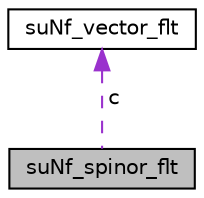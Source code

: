 digraph "suNf_spinor_flt"
{
 // LATEX_PDF_SIZE
  edge [fontname="Helvetica",fontsize="10",labelfontname="Helvetica",labelfontsize="10"];
  node [fontname="Helvetica",fontsize="10",shape=record];
  Node1 [label="suNf_spinor_flt",height=0.2,width=0.4,color="black", fillcolor="grey75", style="filled", fontcolor="black",tooltip=" "];
  Node2 -> Node1 [dir="back",color="darkorchid3",fontsize="10",style="dashed",label=" c" ];
  Node2 [label="suNf_vector_flt",height=0.2,width=0.4,color="black", fillcolor="white", style="filled",URL="$d8/d5b/structsuNf__vector__flt.html",tooltip=" "];
}
